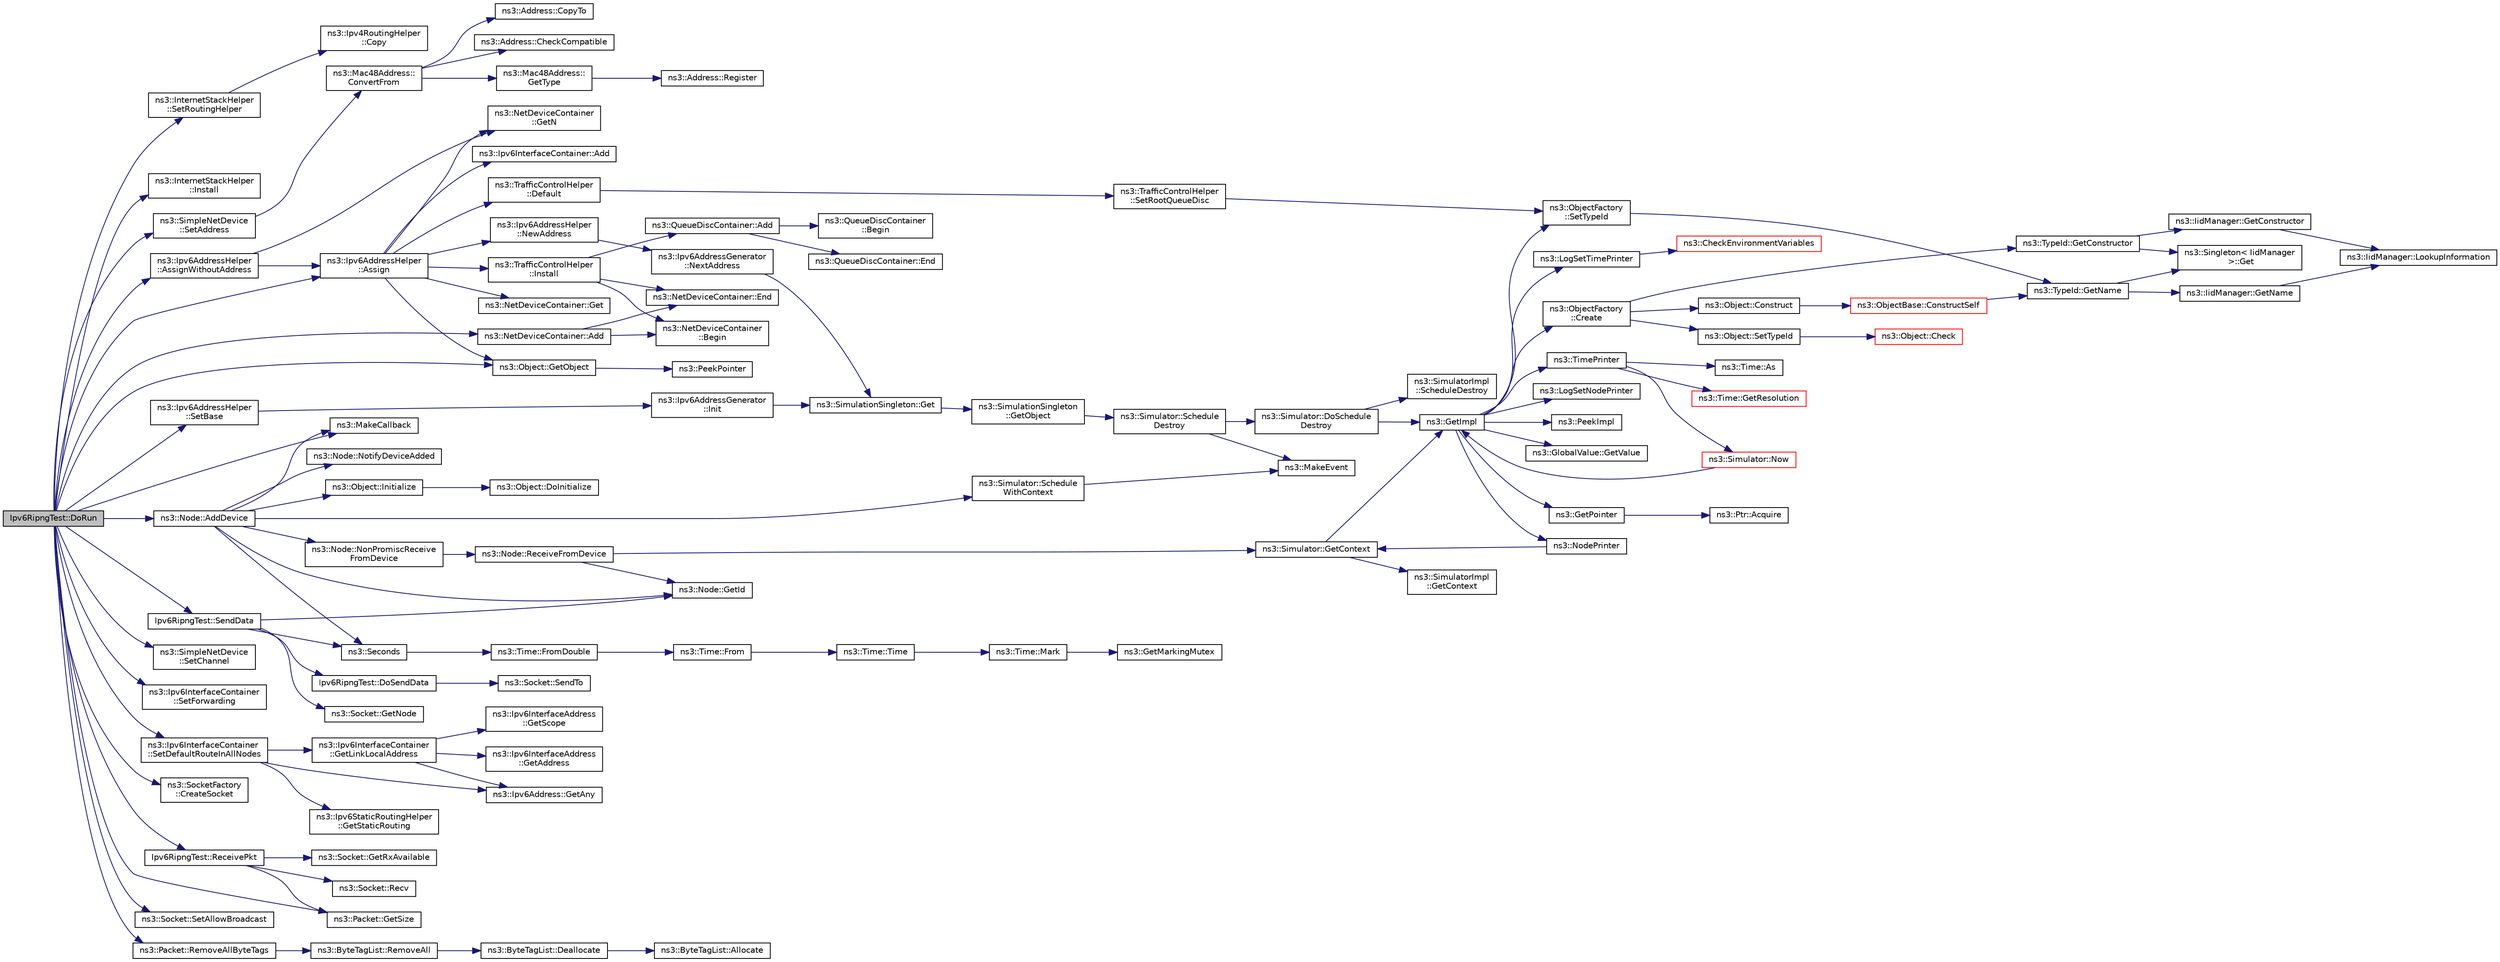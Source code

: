 digraph "Ipv6RipngTest::DoRun"
{
  edge [fontname="Helvetica",fontsize="10",labelfontname="Helvetica",labelfontsize="10"];
  node [fontname="Helvetica",fontsize="10",shape=record];
  rankdir="LR";
  Node1 [label="Ipv6RipngTest::DoRun",height=0.2,width=0.4,color="black", fillcolor="grey75", style="filled", fontcolor="black"];
  Node1 -> Node2 [color="midnightblue",fontsize="10",style="solid"];
  Node2 [label="ns3::InternetStackHelper\l::SetRoutingHelper",height=0.2,width=0.4,color="black", fillcolor="white", style="filled",URL="$da/d33/classns3_1_1InternetStackHelper.html#a3e382c02df022dec79952a7eca8cd5ba"];
  Node2 -> Node3 [color="midnightblue",fontsize="10",style="solid"];
  Node3 [label="ns3::Ipv4RoutingHelper\l::Copy",height=0.2,width=0.4,color="black", fillcolor="white", style="filled",URL="$df/d4e/classns3_1_1Ipv4RoutingHelper.html#acf569a0ecf95d5b5186456f368eaa465",tooltip="virtual constructor "];
  Node1 -> Node4 [color="midnightblue",fontsize="10",style="solid"];
  Node4 [label="ns3::InternetStackHelper\l::Install",height=0.2,width=0.4,color="black", fillcolor="white", style="filled",URL="$da/d33/classns3_1_1InternetStackHelper.html#a6645b412f31283d2d9bc3d8a95cebbc0"];
  Node1 -> Node5 [color="midnightblue",fontsize="10",style="solid"];
  Node5 [label="ns3::SimpleNetDevice\l::SetAddress",height=0.2,width=0.4,color="black", fillcolor="white", style="filled",URL="$d2/d8f/classns3_1_1SimpleNetDevice.html#a968ef3e7318bac29d5f1d7d977029af4"];
  Node5 -> Node6 [color="midnightblue",fontsize="10",style="solid"];
  Node6 [label="ns3::Mac48Address::\lConvertFrom",height=0.2,width=0.4,color="black", fillcolor="white", style="filled",URL="$db/dee/classns3_1_1Mac48Address.html#a911ce13603a9ef837545a032b6523ae4"];
  Node6 -> Node7 [color="midnightblue",fontsize="10",style="solid"];
  Node7 [label="ns3::Address::CheckCompatible",height=0.2,width=0.4,color="black", fillcolor="white", style="filled",URL="$d2/d5f/classns3_1_1Address.html#a38688466338cf075e21fe45f7207c51f"];
  Node6 -> Node8 [color="midnightblue",fontsize="10",style="solid"];
  Node8 [label="ns3::Mac48Address::\lGetType",height=0.2,width=0.4,color="black", fillcolor="white", style="filled",URL="$db/dee/classns3_1_1Mac48Address.html#a5d365853b58b7acb2cc1cf905115891b",tooltip="Return the Type of address. "];
  Node8 -> Node9 [color="midnightblue",fontsize="10",style="solid"];
  Node9 [label="ns3::Address::Register",height=0.2,width=0.4,color="black", fillcolor="white", style="filled",URL="$d2/d5f/classns3_1_1Address.html#a75d239c79bb3c39d64a8db4f2d3d9b20"];
  Node6 -> Node10 [color="midnightblue",fontsize="10",style="solid"];
  Node10 [label="ns3::Address::CopyTo",height=0.2,width=0.4,color="black", fillcolor="white", style="filled",URL="$d2/d5f/classns3_1_1Address.html#a6d2f5089f145dc5ce1e20abc263d511d",tooltip="Copy the address bytes into a buffer. "];
  Node1 -> Node11 [color="midnightblue",fontsize="10",style="solid"];
  Node11 [label="ns3::Node::AddDevice",height=0.2,width=0.4,color="black", fillcolor="white", style="filled",URL="$dd/ded/classns3_1_1Node.html#a42ff83ee1d5d1649c770d3f5b62375de",tooltip="Associate a NetDevice to this node. "];
  Node11 -> Node12 [color="midnightblue",fontsize="10",style="solid"];
  Node12 [label="ns3::MakeCallback",height=0.2,width=0.4,color="black", fillcolor="white", style="filled",URL="$dd/de0/group__makecallbackmemptr.html#ga9376283685aa99d204048d6a4b7610a4"];
  Node11 -> Node13 [color="midnightblue",fontsize="10",style="solid"];
  Node13 [label="ns3::Node::NonPromiscReceive\lFromDevice",height=0.2,width=0.4,color="black", fillcolor="white", style="filled",URL="$dd/ded/classns3_1_1Node.html#a72ebf5bdc911879511f1e249d471f7e5",tooltip="Receive a packet from a device in non-promiscuous mode. "];
  Node13 -> Node14 [color="midnightblue",fontsize="10",style="solid"];
  Node14 [label="ns3::Node::ReceiveFromDevice",height=0.2,width=0.4,color="black", fillcolor="white", style="filled",URL="$dd/ded/classns3_1_1Node.html#a6cbe61c071c85bb3ba5d4843132cd119",tooltip="Receive a packet from a device. "];
  Node14 -> Node15 [color="midnightblue",fontsize="10",style="solid"];
  Node15 [label="ns3::Simulator::GetContext",height=0.2,width=0.4,color="black", fillcolor="white", style="filled",URL="$d7/deb/classns3_1_1Simulator.html#a8514b74ee2c42916b351b33c4a963bb0"];
  Node15 -> Node16 [color="midnightblue",fontsize="10",style="solid"];
  Node16 [label="ns3::GetImpl",height=0.2,width=0.4,color="black", fillcolor="white", style="filled",URL="$d4/d8b/group__simulator.html#ga42eb4eddad41528d4d99794a3dae3fd0",tooltip="Get the SimulatorImpl singleton. "];
  Node16 -> Node17 [color="midnightblue",fontsize="10",style="solid"];
  Node17 [label="ns3::PeekImpl",height=0.2,width=0.4,color="black", fillcolor="white", style="filled",URL="$d4/d8b/group__simulator.html#ga233c5c38de117e4e4a5a9cd168694792",tooltip="Get the static SimulatorImpl instance. "];
  Node16 -> Node18 [color="midnightblue",fontsize="10",style="solid"];
  Node18 [label="ns3::GlobalValue::GetValue",height=0.2,width=0.4,color="black", fillcolor="white", style="filled",URL="$dc/d02/classns3_1_1GlobalValue.html#aa33773cb952ba3c285a03ae2c4769b84"];
  Node16 -> Node19 [color="midnightblue",fontsize="10",style="solid"];
  Node19 [label="ns3::ObjectFactory\l::SetTypeId",height=0.2,width=0.4,color="black", fillcolor="white", style="filled",URL="$d5/d0d/classns3_1_1ObjectFactory.html#a77dcd099064038a1eb7a6b8251229ec3"];
  Node19 -> Node20 [color="midnightblue",fontsize="10",style="solid"];
  Node20 [label="ns3::TypeId::GetName",height=0.2,width=0.4,color="black", fillcolor="white", style="filled",URL="$d6/d11/classns3_1_1TypeId.html#aa3c41c79ae428b3cb396a9c6bb3ef314"];
  Node20 -> Node21 [color="midnightblue",fontsize="10",style="solid"];
  Node21 [label="ns3::Singleton\< IidManager\l \>::Get",height=0.2,width=0.4,color="black", fillcolor="white", style="filled",URL="$d8/d77/classns3_1_1Singleton.html#a80a2cd3c25a27ea72add7a9f7a141ffa"];
  Node20 -> Node22 [color="midnightblue",fontsize="10",style="solid"];
  Node22 [label="ns3::IidManager::GetName",height=0.2,width=0.4,color="black", fillcolor="white", style="filled",URL="$d4/d1c/classns3_1_1IidManager.html#a5d68d0f0f44594dcdec239dbdb5bf53c"];
  Node22 -> Node23 [color="midnightblue",fontsize="10",style="solid"];
  Node23 [label="ns3::IidManager::LookupInformation",height=0.2,width=0.4,color="black", fillcolor="white", style="filled",URL="$d4/d1c/classns3_1_1IidManager.html#a6b1f4ba2815dba27a377e8a8db2384cf"];
  Node16 -> Node24 [color="midnightblue",fontsize="10",style="solid"];
  Node24 [label="ns3::GetPointer",height=0.2,width=0.4,color="black", fillcolor="white", style="filled",URL="$d7/d2e/namespacens3.html#ab4e173cdfd43d17c1a40d5348510a670"];
  Node24 -> Node25 [color="midnightblue",fontsize="10",style="solid"];
  Node25 [label="ns3::Ptr::Acquire",height=0.2,width=0.4,color="black", fillcolor="white", style="filled",URL="$dc/d90/classns3_1_1Ptr.html#a9579b15e8c42dcdff5869d9d987562fb"];
  Node16 -> Node26 [color="midnightblue",fontsize="10",style="solid"];
  Node26 [label="ns3::ObjectFactory\l::Create",height=0.2,width=0.4,color="black", fillcolor="white", style="filled",URL="$d5/d0d/classns3_1_1ObjectFactory.html#a18152e93f0a6fe184ed7300cb31e9896"];
  Node26 -> Node27 [color="midnightblue",fontsize="10",style="solid"];
  Node27 [label="ns3::TypeId::GetConstructor",height=0.2,width=0.4,color="black", fillcolor="white", style="filled",URL="$d6/d11/classns3_1_1TypeId.html#ad9b0bc71ee7593a1ff23ff8d53938e95"];
  Node27 -> Node21 [color="midnightblue",fontsize="10",style="solid"];
  Node27 -> Node28 [color="midnightblue",fontsize="10",style="solid"];
  Node28 [label="ns3::IidManager::GetConstructor",height=0.2,width=0.4,color="black", fillcolor="white", style="filled",URL="$d4/d1c/classns3_1_1IidManager.html#ab10b30abe7efc5456b7930aab8638280"];
  Node28 -> Node23 [color="midnightblue",fontsize="10",style="solid"];
  Node26 -> Node29 [color="midnightblue",fontsize="10",style="solid"];
  Node29 [label="ns3::Object::SetTypeId",height=0.2,width=0.4,color="black", fillcolor="white", style="filled",URL="$d9/d77/classns3_1_1Object.html#a19b1ebd8ec8fe404845e665880a6c5ad"];
  Node29 -> Node30 [color="midnightblue",fontsize="10",style="solid"];
  Node30 [label="ns3::Object::Check",height=0.2,width=0.4,color="red", fillcolor="white", style="filled",URL="$d9/d77/classns3_1_1Object.html#a7e7f89fb0a81d0189cbcacee64b67e4e"];
  Node26 -> Node31 [color="midnightblue",fontsize="10",style="solid"];
  Node31 [label="ns3::Object::Construct",height=0.2,width=0.4,color="black", fillcolor="white", style="filled",URL="$d9/d77/classns3_1_1Object.html#a636e8411dc5228771f45c9b805d348fa"];
  Node31 -> Node32 [color="midnightblue",fontsize="10",style="solid"];
  Node32 [label="ns3::ObjectBase::ConstructSelf",height=0.2,width=0.4,color="red", fillcolor="white", style="filled",URL="$d2/dac/classns3_1_1ObjectBase.html#a5cda18dec6d0744cb652a3ed60056958"];
  Node32 -> Node20 [color="midnightblue",fontsize="10",style="solid"];
  Node16 -> Node33 [color="midnightblue",fontsize="10",style="solid"];
  Node33 [label="ns3::LogSetTimePrinter",height=0.2,width=0.4,color="black", fillcolor="white", style="filled",URL="$d7/d2e/namespacens3.html#acf6a1749b3febc5a6a5b2b8620138d80"];
  Node33 -> Node34 [color="midnightblue",fontsize="10",style="solid"];
  Node34 [label="ns3::CheckEnvironmentVariables",height=0.2,width=0.4,color="red", fillcolor="white", style="filled",URL="$d8/dff/group__logging.html#gacdc0bdeb2d8a90089d4fb09c4b8569ff"];
  Node16 -> Node35 [color="midnightblue",fontsize="10",style="solid"];
  Node35 [label="ns3::TimePrinter",height=0.2,width=0.4,color="black", fillcolor="white", style="filled",URL="$d8/dff/group__logging.html#gaaad3642e8247a056cd83001d805b0812"];
  Node35 -> Node36 [color="midnightblue",fontsize="10",style="solid"];
  Node36 [label="ns3::Time::GetResolution",height=0.2,width=0.4,color="red", fillcolor="white", style="filled",URL="$dc/d04/classns3_1_1Time.html#a1444f0f08b5e19f031157609e32fcf98"];
  Node35 -> Node37 [color="midnightblue",fontsize="10",style="solid"];
  Node37 [label="ns3::Simulator::Now",height=0.2,width=0.4,color="red", fillcolor="white", style="filled",URL="$d7/deb/classns3_1_1Simulator.html#ac3178fa975b419f7875e7105be122800"];
  Node37 -> Node16 [color="midnightblue",fontsize="10",style="solid"];
  Node35 -> Node38 [color="midnightblue",fontsize="10",style="solid"];
  Node38 [label="ns3::Time::As",height=0.2,width=0.4,color="black", fillcolor="white", style="filled",URL="$dc/d04/classns3_1_1Time.html#a0bb1110638ce9938248bd07865a328ab"];
  Node16 -> Node39 [color="midnightblue",fontsize="10",style="solid"];
  Node39 [label="ns3::LogSetNodePrinter",height=0.2,width=0.4,color="black", fillcolor="white", style="filled",URL="$d7/d2e/namespacens3.html#aa6e659ca357c8309352fa0f146793810"];
  Node16 -> Node40 [color="midnightblue",fontsize="10",style="solid"];
  Node40 [label="ns3::NodePrinter",height=0.2,width=0.4,color="black", fillcolor="white", style="filled",URL="$d8/dff/group__logging.html#gaaffbf70ff3766cd62b8bbd9b140d2a1b"];
  Node40 -> Node15 [color="midnightblue",fontsize="10",style="solid"];
  Node15 -> Node41 [color="midnightblue",fontsize="10",style="solid"];
  Node41 [label="ns3::SimulatorImpl\l::GetContext",height=0.2,width=0.4,color="black", fillcolor="white", style="filled",URL="$d2/d19/classns3_1_1SimulatorImpl.html#a8b66270c97766c0adb997e2535648557"];
  Node14 -> Node42 [color="midnightblue",fontsize="10",style="solid"];
  Node42 [label="ns3::Node::GetId",height=0.2,width=0.4,color="black", fillcolor="white", style="filled",URL="$dd/ded/classns3_1_1Node.html#aaf49b64a843565ce3812326313b370ac"];
  Node11 -> Node43 [color="midnightblue",fontsize="10",style="solid"];
  Node43 [label="ns3::Simulator::Schedule\lWithContext",height=0.2,width=0.4,color="black", fillcolor="white", style="filled",URL="$d7/deb/classns3_1_1Simulator.html#a86dbaef45a15a42365d7d2ae550449f6"];
  Node43 -> Node44 [color="midnightblue",fontsize="10",style="solid"];
  Node44 [label="ns3::MakeEvent",height=0.2,width=0.4,color="black", fillcolor="white", style="filled",URL="$d0/dac/group__makeeventfnptr.html#ga289a28a2497c18a9bd299e5e2014094b"];
  Node11 -> Node42 [color="midnightblue",fontsize="10",style="solid"];
  Node11 -> Node45 [color="midnightblue",fontsize="10",style="solid"];
  Node45 [label="ns3::Seconds",height=0.2,width=0.4,color="black", fillcolor="white", style="filled",URL="$d1/dec/group__timecivil.html#ga33c34b816f8ff6628e33d5c8e9713b9e"];
  Node45 -> Node46 [color="midnightblue",fontsize="10",style="solid"];
  Node46 [label="ns3::Time::FromDouble",height=0.2,width=0.4,color="black", fillcolor="white", style="filled",URL="$dc/d04/classns3_1_1Time.html#a60e845f4a74e62495b86356afe604cb4"];
  Node46 -> Node47 [color="midnightblue",fontsize="10",style="solid"];
  Node47 [label="ns3::Time::From",height=0.2,width=0.4,color="black", fillcolor="white", style="filled",URL="$dc/d04/classns3_1_1Time.html#a34e4acc13d0e08cc8cb9cd3b838b9baf"];
  Node47 -> Node48 [color="midnightblue",fontsize="10",style="solid"];
  Node48 [label="ns3::Time::Time",height=0.2,width=0.4,color="black", fillcolor="white", style="filled",URL="$dc/d04/classns3_1_1Time.html#a8a39dc1b8cbbd7fe6d940e492d1b925e"];
  Node48 -> Node49 [color="midnightblue",fontsize="10",style="solid"];
  Node49 [label="ns3::Time::Mark",height=0.2,width=0.4,color="black", fillcolor="white", style="filled",URL="$dc/d04/classns3_1_1Time.html#aa7eef2a1119c1c4855d99f1e83d44c54"];
  Node49 -> Node50 [color="midnightblue",fontsize="10",style="solid"];
  Node50 [label="ns3::GetMarkingMutex",height=0.2,width=0.4,color="black", fillcolor="white", style="filled",URL="$d7/d2e/namespacens3.html#ac4356aa982bd2ddb0f7ebbf94539919d"];
  Node11 -> Node51 [color="midnightblue",fontsize="10",style="solid"];
  Node51 [label="ns3::Object::Initialize",height=0.2,width=0.4,color="black", fillcolor="white", style="filled",URL="$d9/d77/classns3_1_1Object.html#af4411cb29971772fcd09203474a95078"];
  Node51 -> Node52 [color="midnightblue",fontsize="10",style="solid"];
  Node52 [label="ns3::Object::DoInitialize",height=0.2,width=0.4,color="black", fillcolor="white", style="filled",URL="$d9/d77/classns3_1_1Object.html#af8482a521433409fb5c7f749398c9dbe"];
  Node11 -> Node53 [color="midnightblue",fontsize="10",style="solid"];
  Node53 [label="ns3::Node::NotifyDeviceAdded",height=0.2,width=0.4,color="black", fillcolor="white", style="filled",URL="$dd/ded/classns3_1_1Node.html#ae85e535c650941f4f8ca6845a9f61e42",tooltip="Notifies all the DeviceAdditionListener about the new device added. "];
  Node1 -> Node54 [color="midnightblue",fontsize="10",style="solid"];
  Node54 [label="ns3::NetDeviceContainer::Add",height=0.2,width=0.4,color="black", fillcolor="white", style="filled",URL="$d9/d94/classns3_1_1NetDeviceContainer.html#a7ca8bc1d7ec00fd4fcc63869987fbda5",tooltip="Append the contents of another NetDeviceContainer to the end of this container. "];
  Node54 -> Node55 [color="midnightblue",fontsize="10",style="solid"];
  Node55 [label="ns3::NetDeviceContainer\l::Begin",height=0.2,width=0.4,color="black", fillcolor="white", style="filled",URL="$d9/d94/classns3_1_1NetDeviceContainer.html#ad5aac47677fe7277e232bdec5b48a8fc",tooltip="Get an iterator which refers to the first NetDevice in the container. "];
  Node54 -> Node56 [color="midnightblue",fontsize="10",style="solid"];
  Node56 [label="ns3::NetDeviceContainer::End",height=0.2,width=0.4,color="black", fillcolor="white", style="filled",URL="$d9/d94/classns3_1_1NetDeviceContainer.html#a8af596b06daf9613da60b4379861d770",tooltip="Get an iterator which indicates past-the-last NetDevice in the container. "];
  Node1 -> Node57 [color="midnightblue",fontsize="10",style="solid"];
  Node57 [label="ns3::SimpleNetDevice\l::SetChannel",height=0.2,width=0.4,color="black", fillcolor="white", style="filled",URL="$d2/d8f/classns3_1_1SimpleNetDevice.html#af9e9828ad584b5ba538f18f645f162e0"];
  Node1 -> Node58 [color="midnightblue",fontsize="10",style="solid"];
  Node58 [label="ns3::Ipv6AddressHelper\l::SetBase",height=0.2,width=0.4,color="black", fillcolor="white", style="filled",URL="$d7/de2/classns3_1_1Ipv6AddressHelper.html#a13467412e9da6263395c09460681c0f1",tooltip="Set the base network number, network prefix, and base interface ID. "];
  Node58 -> Node59 [color="midnightblue",fontsize="10",style="solid"];
  Node59 [label="ns3::Ipv6AddressGenerator\l::Init",height=0.2,width=0.4,color="black", fillcolor="white", style="filled",URL="$dc/de5/classns3_1_1Ipv6AddressGenerator.html#a010449feb2e0aa103dd93abb44b6f423",tooltip="Initialise the base network and interfaceId for the generator. "];
  Node59 -> Node60 [color="midnightblue",fontsize="10",style="solid"];
  Node60 [label="ns3::SimulationSingleton::Get",height=0.2,width=0.4,color="black", fillcolor="white", style="filled",URL="$de/dc4/classns3_1_1SimulationSingleton.html#a35870bf2664aaa6e653ce99fb68fc8fc"];
  Node60 -> Node61 [color="midnightblue",fontsize="10",style="solid"];
  Node61 [label="ns3::SimulationSingleton\l::GetObject",height=0.2,width=0.4,color="black", fillcolor="white", style="filled",URL="$de/dc4/classns3_1_1SimulationSingleton.html#af2e92e3e42ce82eb842d904d4a47e31c"];
  Node61 -> Node62 [color="midnightblue",fontsize="10",style="solid"];
  Node62 [label="ns3::Simulator::Schedule\lDestroy",height=0.2,width=0.4,color="black", fillcolor="white", style="filled",URL="$d7/deb/classns3_1_1Simulator.html#a7e1c6479e6d0bd3f0eb3e005d6941302"];
  Node62 -> Node63 [color="midnightblue",fontsize="10",style="solid"];
  Node63 [label="ns3::Simulator::DoSchedule\lDestroy",height=0.2,width=0.4,color="black", fillcolor="white", style="filled",URL="$d7/deb/classns3_1_1Simulator.html#a00139c9c4e854aca72063485518c0d52"];
  Node63 -> Node16 [color="midnightblue",fontsize="10",style="solid"];
  Node63 -> Node64 [color="midnightblue",fontsize="10",style="solid"];
  Node64 [label="ns3::SimulatorImpl\l::ScheduleDestroy",height=0.2,width=0.4,color="black", fillcolor="white", style="filled",URL="$d2/d19/classns3_1_1SimulatorImpl.html#a04f4a00ed04886ed0b9982038c3ed5f9"];
  Node62 -> Node44 [color="midnightblue",fontsize="10",style="solid"];
  Node1 -> Node65 [color="midnightblue",fontsize="10",style="solid"];
  Node65 [label="ns3::Ipv6AddressHelper\l::Assign",height=0.2,width=0.4,color="black", fillcolor="white", style="filled",URL="$d7/de2/classns3_1_1Ipv6AddressHelper.html#aad4685588aea1757beaf881bc4157912",tooltip="Allocate an Ipv6InterfaceContainer with auto-assigned addresses. "];
  Node65 -> Node66 [color="midnightblue",fontsize="10",style="solid"];
  Node66 [label="ns3::NetDeviceContainer\l::GetN",height=0.2,width=0.4,color="black", fillcolor="white", style="filled",URL="$d9/d94/classns3_1_1NetDeviceContainer.html#a74cafc212479bc38976bebd118e856b9",tooltip="Get the number of Ptr<NetDevice> stored in this container. "];
  Node65 -> Node67 [color="midnightblue",fontsize="10",style="solid"];
  Node67 [label="ns3::NetDeviceContainer::Get",height=0.2,width=0.4,color="black", fillcolor="white", style="filled",URL="$d9/d94/classns3_1_1NetDeviceContainer.html#a677d62594b5c9d2dea155cc5045f4d0b",tooltip="Get the Ptr<NetDevice> stored in this container at a given index. "];
  Node65 -> Node68 [color="midnightblue",fontsize="10",style="solid"];
  Node68 [label="ns3::Object::GetObject",height=0.2,width=0.4,color="black", fillcolor="white", style="filled",URL="$d9/d77/classns3_1_1Object.html#a13e18c00017096c8381eb651d5bd0783"];
  Node68 -> Node69 [color="midnightblue",fontsize="10",style="solid"];
  Node69 [label="ns3::PeekPointer",height=0.2,width=0.4,color="black", fillcolor="white", style="filled",URL="$d7/d2e/namespacens3.html#af2a7557fe9afdd98d8f6f8f6e412cf5a"];
  Node65 -> Node70 [color="midnightblue",fontsize="10",style="solid"];
  Node70 [label="ns3::Ipv6AddressHelper\l::NewAddress",height=0.2,width=0.4,color="black", fillcolor="white", style="filled",URL="$d7/de2/classns3_1_1Ipv6AddressHelper.html#a5f3df4b8e9d41e4241f2334381c2c883",tooltip="Allocate a new Ipv6Address with interface ID equal to the next one in the underlying generator..."];
  Node70 -> Node71 [color="midnightblue",fontsize="10",style="solid"];
  Node71 [label="ns3::Ipv6AddressGenerator\l::NextAddress",height=0.2,width=0.4,color="black", fillcolor="white", style="filled",URL="$dc/de5/classns3_1_1Ipv6AddressGenerator.html#a1d470e21bf48dd0dc39fb3c12414218e",tooltip="Allocate the next Ipv6Address for the configured network and prefix. "];
  Node71 -> Node60 [color="midnightblue",fontsize="10",style="solid"];
  Node65 -> Node72 [color="midnightblue",fontsize="10",style="solid"];
  Node72 [label="ns3::Ipv6InterfaceContainer::Add",height=0.2,width=0.4,color="black", fillcolor="white", style="filled",URL="$d8/d22/classns3_1_1Ipv6InterfaceContainer.html#ad9df7e1d407117aac8be4cea4deebb9b",tooltip="Add a couple IPv6/interface. "];
  Node65 -> Node73 [color="midnightblue",fontsize="10",style="solid"];
  Node73 [label="ns3::TrafficControlHelper\l::Default",height=0.2,width=0.4,color="black", fillcolor="white", style="filled",URL="$d7/df9/classns3_1_1TrafficControlHelper.html#afa16cd2a1209beb1c18fa5e8153ba8b8"];
  Node73 -> Node74 [color="midnightblue",fontsize="10",style="solid"];
  Node74 [label="ns3::TrafficControlHelper\l::SetRootQueueDisc",height=0.2,width=0.4,color="black", fillcolor="white", style="filled",URL="$d7/df9/classns3_1_1TrafficControlHelper.html#a8588aac7a08e4dc4e7bb10fa7b9e25c8"];
  Node74 -> Node19 [color="midnightblue",fontsize="10",style="solid"];
  Node65 -> Node75 [color="midnightblue",fontsize="10",style="solid"];
  Node75 [label="ns3::TrafficControlHelper\l::Install",height=0.2,width=0.4,color="black", fillcolor="white", style="filled",URL="$d7/df9/classns3_1_1TrafficControlHelper.html#a0aa6a8e2fbb1c196589e16f48c99f0b9"];
  Node75 -> Node55 [color="midnightblue",fontsize="10",style="solid"];
  Node75 -> Node56 [color="midnightblue",fontsize="10",style="solid"];
  Node75 -> Node76 [color="midnightblue",fontsize="10",style="solid"];
  Node76 [label="ns3::QueueDiscContainer::Add",height=0.2,width=0.4,color="black", fillcolor="white", style="filled",URL="$da/dfe/classns3_1_1QueueDiscContainer.html#a0520ac277a87beaeda5608dd8bfd37a4",tooltip="Append the contents of another QueueDiscContainer to the end of this container. "];
  Node76 -> Node77 [color="midnightblue",fontsize="10",style="solid"];
  Node77 [label="ns3::QueueDiscContainer\l::Begin",height=0.2,width=0.4,color="black", fillcolor="white", style="filled",URL="$da/dfe/classns3_1_1QueueDiscContainer.html#a67517618d43724e04a2cd3c710934014",tooltip="Get a const iterator which refers to the first QueueDisc in the container. "];
  Node76 -> Node78 [color="midnightblue",fontsize="10",style="solid"];
  Node78 [label="ns3::QueueDiscContainer::End",height=0.2,width=0.4,color="black", fillcolor="white", style="filled",URL="$da/dfe/classns3_1_1QueueDiscContainer.html#a8b4c3b14d4890bb5fb0e4597e6bf1135",tooltip="Get a const iterator which indicates past-the-last QueueDisc in the container. "];
  Node1 -> Node79 [color="midnightblue",fontsize="10",style="solid"];
  Node79 [label="ns3::Ipv6InterfaceContainer\l::SetForwarding",height=0.2,width=0.4,color="black", fillcolor="white", style="filled",URL="$d8/d22/classns3_1_1Ipv6InterfaceContainer.html#a080aad6f43a52c6478053b237e5e6979",tooltip="Set the state of the stack (act as a router or as an host) for the specified index. This automatically sets all the node&#39;s interfaces to the same forwarding state. "];
  Node1 -> Node80 [color="midnightblue",fontsize="10",style="solid"];
  Node80 [label="ns3::Ipv6InterfaceContainer\l::SetDefaultRouteInAllNodes",height=0.2,width=0.4,color="black", fillcolor="white", style="filled",URL="$d8/d22/classns3_1_1Ipv6InterfaceContainer.html#a3fb0cfdcb3780bc624b10a04e58ffbd0",tooltip="Set the default route for all the devices (except the router itself). "];
  Node80 -> Node81 [color="midnightblue",fontsize="10",style="solid"];
  Node81 [label="ns3::Ipv6InterfaceContainer\l::GetLinkLocalAddress",height=0.2,width=0.4,color="black", fillcolor="white", style="filled",URL="$d8/d22/classns3_1_1Ipv6InterfaceContainer.html#abc3ff3c728f42053c381d74ce4e103c3",tooltip="Get the link-local address for the specified index. "];
  Node81 -> Node82 [color="midnightblue",fontsize="10",style="solid"];
  Node82 [label="ns3::Ipv6InterfaceAddress\l::GetScope",height=0.2,width=0.4,color="black", fillcolor="white", style="filled",URL="$dc/d62/classns3_1_1Ipv6InterfaceAddress.html#a514900e73eaab49a5b3c9962fa4eefde",tooltip="Get address scope. "];
  Node81 -> Node83 [color="midnightblue",fontsize="10",style="solid"];
  Node83 [label="ns3::Ipv6InterfaceAddress\l::GetAddress",height=0.2,width=0.4,color="black", fillcolor="white", style="filled",URL="$dc/d62/classns3_1_1Ipv6InterfaceAddress.html#a80d4caacff72bddc3045a5929519e107",tooltip="Get the IPv6 address. "];
  Node81 -> Node84 [color="midnightblue",fontsize="10",style="solid"];
  Node84 [label="ns3::Ipv6Address::GetAny",height=0.2,width=0.4,color="black", fillcolor="white", style="filled",URL="$d5/de6/classns3_1_1Ipv6Address.html#a2783e8badfc98c8b0a8508bba6e1b91e",tooltip="Get the \"any\" (::) Ipv6Address. "];
  Node80 -> Node84 [color="midnightblue",fontsize="10",style="solid"];
  Node80 -> Node85 [color="midnightblue",fontsize="10",style="solid"];
  Node85 [label="ns3::Ipv6StaticRoutingHelper\l::GetStaticRouting",height=0.2,width=0.4,color="black", fillcolor="white", style="filled",URL="$d1/d76/classns3_1_1Ipv6StaticRoutingHelper.html#a50e42745077d7bcfd371df331879fae9",tooltip="Get Ipv6StaticRouting pointer from IPv6 stack. "];
  Node1 -> Node86 [color="midnightblue",fontsize="10",style="solid"];
  Node86 [label="ns3::Ipv6AddressHelper\l::AssignWithoutAddress",height=0.2,width=0.4,color="black", fillcolor="white", style="filled",URL="$d7/de2/classns3_1_1Ipv6AddressHelper.html#a11d807b801198006c7be96bac61d44ac",tooltip="Allocate an Ipv6InterfaceContainer but do not assign any IPv6 addresses. "];
  Node86 -> Node66 [color="midnightblue",fontsize="10",style="solid"];
  Node86 -> Node65 [color="midnightblue",fontsize="10",style="solid"];
  Node1 -> Node87 [color="midnightblue",fontsize="10",style="solid"];
  Node87 [label="ns3::SocketFactory\l::CreateSocket",height=0.2,width=0.4,color="black", fillcolor="white", style="filled",URL="$d9/d8e/classns3_1_1SocketFactory.html#a97351e6e7860503a4912042530449f62"];
  Node1 -> Node12 [color="midnightblue",fontsize="10",style="solid"];
  Node1 -> Node88 [color="midnightblue",fontsize="10",style="solid"];
  Node88 [label="Ipv6RipngTest::ReceivePkt",height=0.2,width=0.4,color="black", fillcolor="white", style="filled",URL="$d5/d9f/classIpv6RipngTest.html#abc3bbb1d39e039609dde2124622bbf0b",tooltip="Receive data. "];
  Node88 -> Node89 [color="midnightblue",fontsize="10",style="solid"];
  Node89 [label="ns3::Socket::GetRxAvailable",height=0.2,width=0.4,color="black", fillcolor="white", style="filled",URL="$d9/df2/classns3_1_1Socket.html#ad35d8931e53ae0754ee864acb1cecd0e"];
  Node88 -> Node90 [color="midnightblue",fontsize="10",style="solid"];
  Node90 [label="ns3::Socket::Recv",height=0.2,width=0.4,color="black", fillcolor="white", style="filled",URL="$d9/df2/classns3_1_1Socket.html#a8949b1f844aae563446f2f4c5be8827a",tooltip="Read data from the socket. "];
  Node88 -> Node91 [color="midnightblue",fontsize="10",style="solid"];
  Node91 [label="ns3::Packet::GetSize",height=0.2,width=0.4,color="black", fillcolor="white", style="filled",URL="$dd/d7a/classns3_1_1Packet.html#a462855c9929954d4301a4edfe55f4f1c",tooltip="Returns the the size in bytes of the packet (including the zero-filled initial payload). "];
  Node1 -> Node68 [color="midnightblue",fontsize="10",style="solid"];
  Node1 -> Node92 [color="midnightblue",fontsize="10",style="solid"];
  Node92 [label="ns3::Socket::SetAllowBroadcast",height=0.2,width=0.4,color="black", fillcolor="white", style="filled",URL="$d9/df2/classns3_1_1Socket.html#a32b4fa27b732a63207c8d9054a817ed5",tooltip="Configure whether broadcast datagram transmissions are allowed. "];
  Node1 -> Node93 [color="midnightblue",fontsize="10",style="solid"];
  Node93 [label="Ipv6RipngTest::SendData",height=0.2,width=0.4,color="black", fillcolor="white", style="filled",URL="$d5/d9f/classIpv6RipngTest.html#a93e154807a5f1b10e4d6fbc1dded827b",tooltip="Send data. "];
  Node93 -> Node94 [color="midnightblue",fontsize="10",style="solid"];
  Node94 [label="ns3::Socket::GetNode",height=0.2,width=0.4,color="black", fillcolor="white", style="filled",URL="$d9/df2/classns3_1_1Socket.html#aba642ad4301c1df47befc0aa9afa2e48",tooltip="Return the node this socket is associated with. "];
  Node93 -> Node42 [color="midnightblue",fontsize="10",style="solid"];
  Node93 -> Node45 [color="midnightblue",fontsize="10",style="solid"];
  Node93 -> Node95 [color="midnightblue",fontsize="10",style="solid"];
  Node95 [label="Ipv6RipngTest::DoSendData",height=0.2,width=0.4,color="black", fillcolor="white", style="filled",URL="$d5/d9f/classIpv6RipngTest.html#aa42141ba9074832b8952c66a751392c4",tooltip="Send data. "];
  Node95 -> Node96 [color="midnightblue",fontsize="10",style="solid"];
  Node96 [label="ns3::Socket::SendTo",height=0.2,width=0.4,color="black", fillcolor="white", style="filled",URL="$d9/df2/classns3_1_1Socket.html#af898fce6a58e0dbba23c1c6de1d4220e",tooltip="Send data to a specified peer. "];
  Node1 -> Node91 [color="midnightblue",fontsize="10",style="solid"];
  Node1 -> Node97 [color="midnightblue",fontsize="10",style="solid"];
  Node97 [label="ns3::Packet::RemoveAllByteTags",height=0.2,width=0.4,color="black", fillcolor="white", style="filled",URL="$dd/d7a/classns3_1_1Packet.html#a083f54c9db31aeff30551a9e20fcda42",tooltip="Remove all byte tags stored in this packet. "];
  Node97 -> Node98 [color="midnightblue",fontsize="10",style="solid"];
  Node98 [label="ns3::ByteTagList::RemoveAll",height=0.2,width=0.4,color="black", fillcolor="white", style="filled",URL="$dd/d64/classns3_1_1ByteTagList.html#a989a5f3c12577fd875e701ea389709cd"];
  Node98 -> Node99 [color="midnightblue",fontsize="10",style="solid"];
  Node99 [label="ns3::ByteTagList::Deallocate",height=0.2,width=0.4,color="black", fillcolor="white", style="filled",URL="$dd/d64/classns3_1_1ByteTagList.html#aebe6943177a3ce90f7fa16188e67f650",tooltip="Deallocates a ByteTagListData. "];
  Node99 -> Node100 [color="midnightblue",fontsize="10",style="solid"];
  Node100 [label="ns3::ByteTagList::Allocate",height=0.2,width=0.4,color="black", fillcolor="white", style="filled",URL="$dd/d64/classns3_1_1ByteTagList.html#a6a23e438aeb894ea188a0ada84437073",tooltip="Allocate the memory for the ByteTagListData. "];
}
